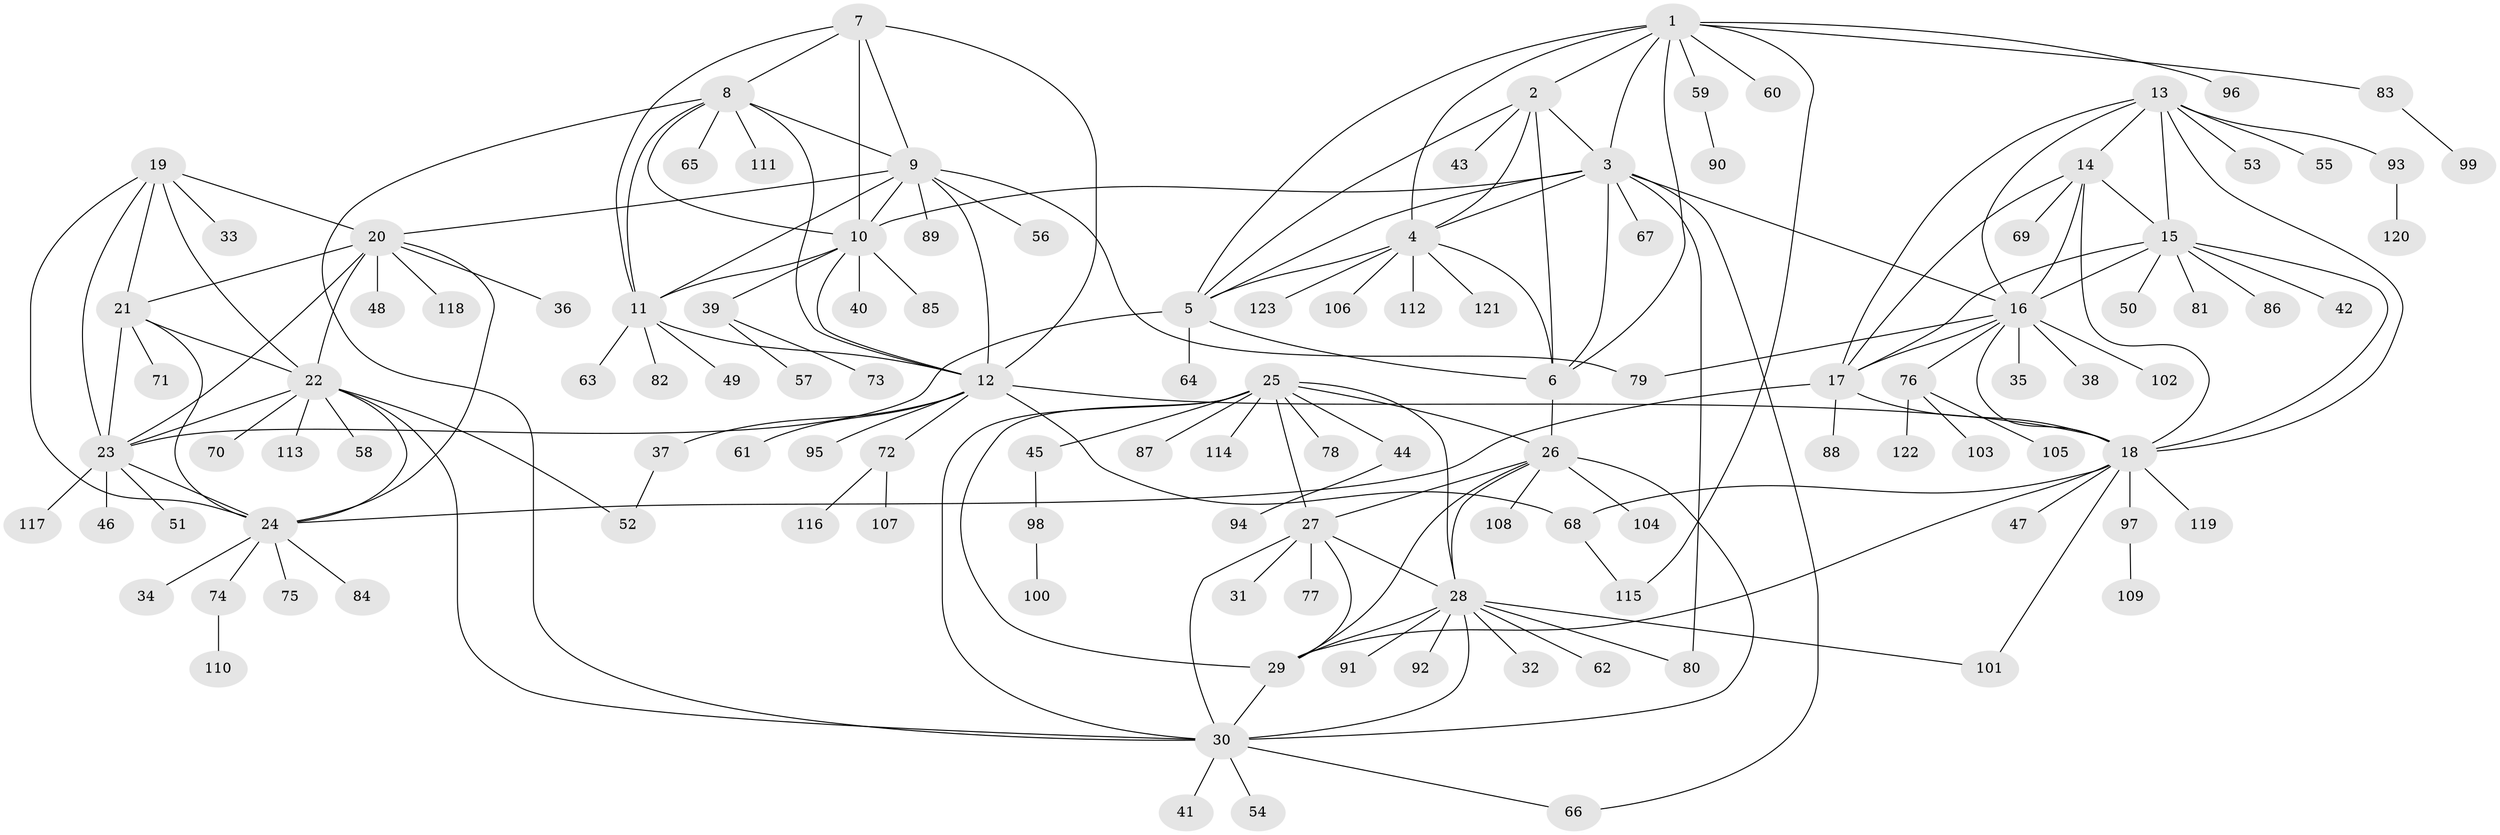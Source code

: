 // Generated by graph-tools (version 1.1) at 2025/02/03/09/25 03:02:46]
// undirected, 123 vertices, 185 edges
graph export_dot {
graph [start="1"]
  node [color=gray90,style=filled];
  1;
  2;
  3;
  4;
  5;
  6;
  7;
  8;
  9;
  10;
  11;
  12;
  13;
  14;
  15;
  16;
  17;
  18;
  19;
  20;
  21;
  22;
  23;
  24;
  25;
  26;
  27;
  28;
  29;
  30;
  31;
  32;
  33;
  34;
  35;
  36;
  37;
  38;
  39;
  40;
  41;
  42;
  43;
  44;
  45;
  46;
  47;
  48;
  49;
  50;
  51;
  52;
  53;
  54;
  55;
  56;
  57;
  58;
  59;
  60;
  61;
  62;
  63;
  64;
  65;
  66;
  67;
  68;
  69;
  70;
  71;
  72;
  73;
  74;
  75;
  76;
  77;
  78;
  79;
  80;
  81;
  82;
  83;
  84;
  85;
  86;
  87;
  88;
  89;
  90;
  91;
  92;
  93;
  94;
  95;
  96;
  97;
  98;
  99;
  100;
  101;
  102;
  103;
  104;
  105;
  106;
  107;
  108;
  109;
  110;
  111;
  112;
  113;
  114;
  115;
  116;
  117;
  118;
  119;
  120;
  121;
  122;
  123;
  1 -- 2;
  1 -- 3;
  1 -- 4;
  1 -- 5;
  1 -- 6;
  1 -- 59;
  1 -- 60;
  1 -- 83;
  1 -- 96;
  1 -- 115;
  2 -- 3;
  2 -- 4;
  2 -- 5;
  2 -- 6;
  2 -- 43;
  3 -- 4;
  3 -- 5;
  3 -- 6;
  3 -- 10;
  3 -- 16;
  3 -- 66;
  3 -- 67;
  3 -- 80;
  4 -- 5;
  4 -- 6;
  4 -- 106;
  4 -- 112;
  4 -- 121;
  4 -- 123;
  5 -- 6;
  5 -- 23;
  5 -- 64;
  6 -- 26;
  7 -- 8;
  7 -- 9;
  7 -- 10;
  7 -- 11;
  7 -- 12;
  8 -- 9;
  8 -- 10;
  8 -- 11;
  8 -- 12;
  8 -- 30;
  8 -- 65;
  8 -- 111;
  9 -- 10;
  9 -- 11;
  9 -- 12;
  9 -- 20;
  9 -- 56;
  9 -- 79;
  9 -- 89;
  10 -- 11;
  10 -- 12;
  10 -- 39;
  10 -- 40;
  10 -- 85;
  11 -- 12;
  11 -- 49;
  11 -- 63;
  11 -- 82;
  12 -- 18;
  12 -- 37;
  12 -- 61;
  12 -- 68;
  12 -- 72;
  12 -- 95;
  13 -- 14;
  13 -- 15;
  13 -- 16;
  13 -- 17;
  13 -- 18;
  13 -- 53;
  13 -- 55;
  13 -- 93;
  14 -- 15;
  14 -- 16;
  14 -- 17;
  14 -- 18;
  14 -- 69;
  15 -- 16;
  15 -- 17;
  15 -- 18;
  15 -- 42;
  15 -- 50;
  15 -- 81;
  15 -- 86;
  16 -- 17;
  16 -- 18;
  16 -- 35;
  16 -- 38;
  16 -- 76;
  16 -- 79;
  16 -- 102;
  17 -- 18;
  17 -- 24;
  17 -- 88;
  18 -- 29;
  18 -- 47;
  18 -- 68;
  18 -- 97;
  18 -- 101;
  18 -- 119;
  19 -- 20;
  19 -- 21;
  19 -- 22;
  19 -- 23;
  19 -- 24;
  19 -- 33;
  20 -- 21;
  20 -- 22;
  20 -- 23;
  20 -- 24;
  20 -- 36;
  20 -- 48;
  20 -- 118;
  21 -- 22;
  21 -- 23;
  21 -- 24;
  21 -- 71;
  22 -- 23;
  22 -- 24;
  22 -- 30;
  22 -- 52;
  22 -- 58;
  22 -- 70;
  22 -- 113;
  23 -- 24;
  23 -- 46;
  23 -- 51;
  23 -- 117;
  24 -- 34;
  24 -- 74;
  24 -- 75;
  24 -- 84;
  25 -- 26;
  25 -- 27;
  25 -- 28;
  25 -- 29;
  25 -- 30;
  25 -- 44;
  25 -- 45;
  25 -- 78;
  25 -- 87;
  25 -- 114;
  26 -- 27;
  26 -- 28;
  26 -- 29;
  26 -- 30;
  26 -- 104;
  26 -- 108;
  27 -- 28;
  27 -- 29;
  27 -- 30;
  27 -- 31;
  27 -- 77;
  28 -- 29;
  28 -- 30;
  28 -- 32;
  28 -- 62;
  28 -- 80;
  28 -- 91;
  28 -- 92;
  28 -- 101;
  29 -- 30;
  30 -- 41;
  30 -- 54;
  30 -- 66;
  37 -- 52;
  39 -- 57;
  39 -- 73;
  44 -- 94;
  45 -- 98;
  59 -- 90;
  68 -- 115;
  72 -- 107;
  72 -- 116;
  74 -- 110;
  76 -- 103;
  76 -- 105;
  76 -- 122;
  83 -- 99;
  93 -- 120;
  97 -- 109;
  98 -- 100;
}
